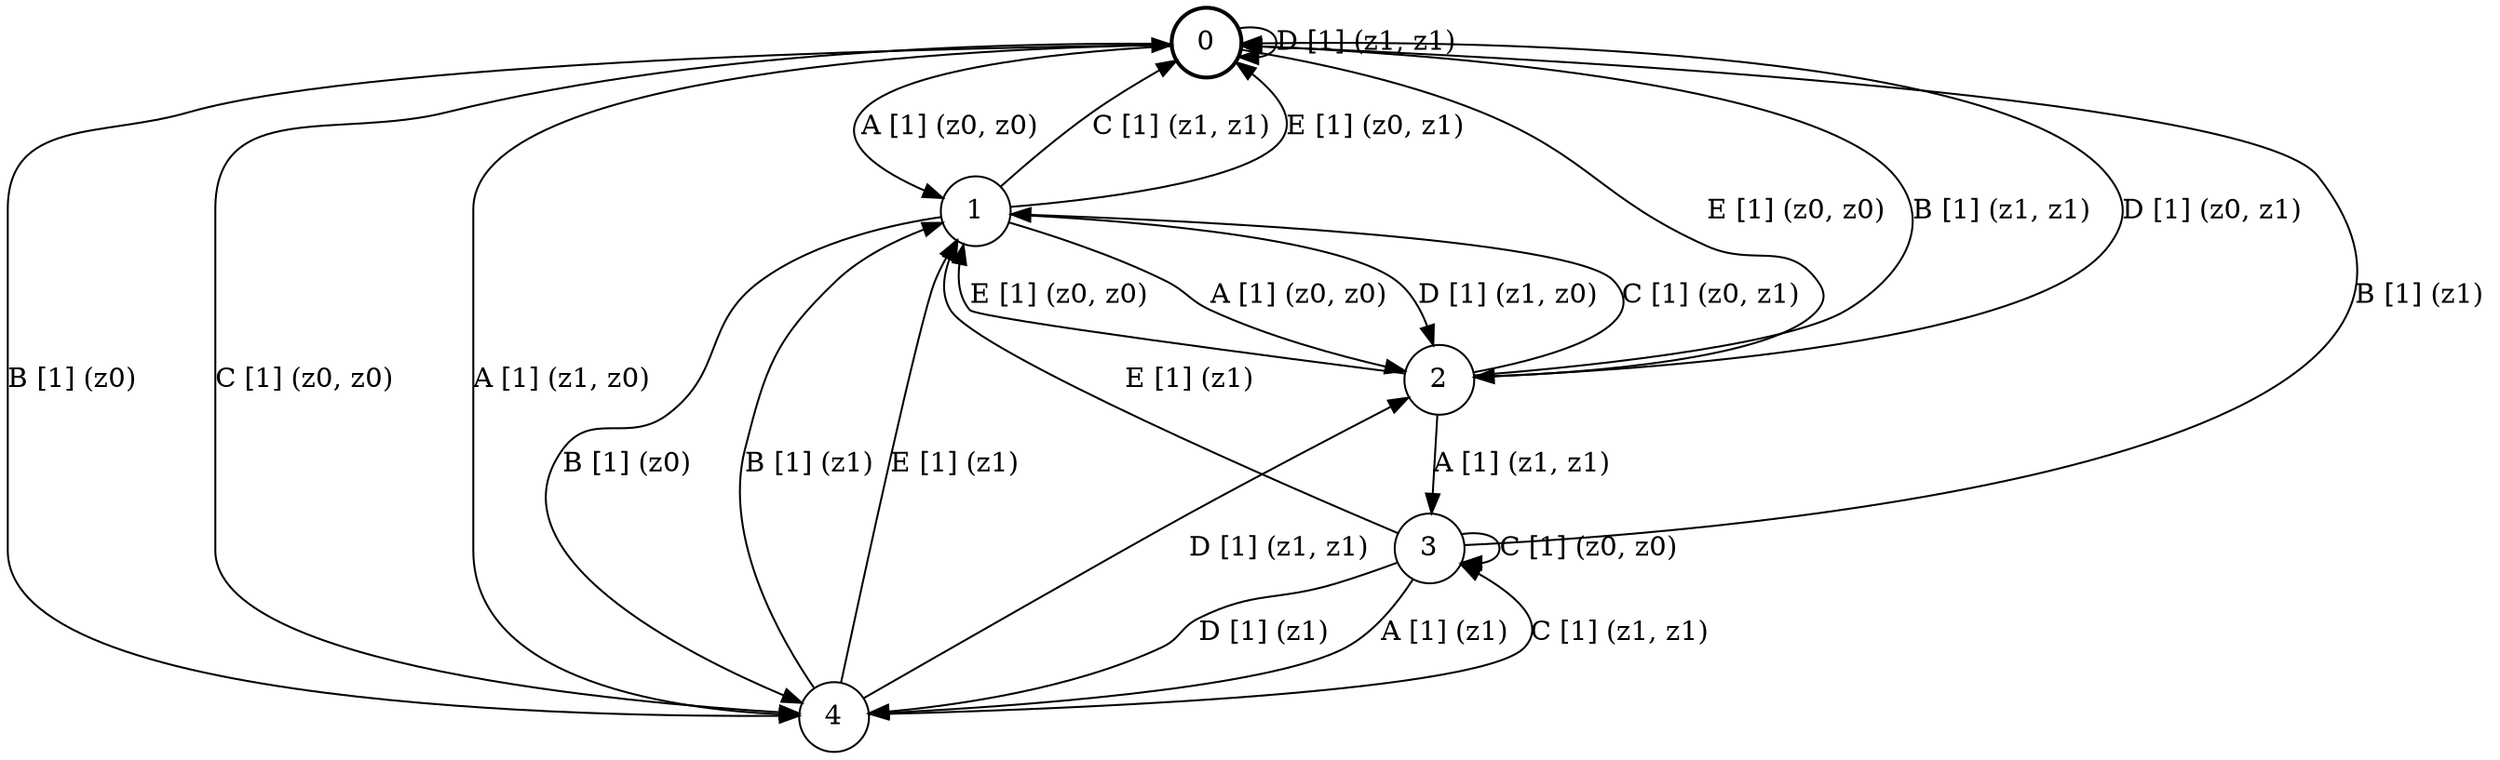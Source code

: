 # generated file, don't try to modify
# command: dot -Tpng <filename> > tree.png
digraph Automaton {
    node [shape = circle];
    0 [style = "bold"];
    0 -> 1 [label = "A [1] (z0, z0) "];
    0 -> 4 [label = "B [1] (z0) "];
    0 -> 4 [label = "C [1] (z0, z0) "];
    0 -> 0 [label = "D [1] (z1, z1) "];
    0 -> 2 [label = "E [1] (z0, z0) "];
    1 -> 2 [label = "A [1] (z0, z0) "];
    1 -> 4 [label = "B [1] (z0) "];
    1 -> 0 [label = "C [1] (z1, z1) "];
    1 -> 2 [label = "D [1] (z1, z0) "];
    1 -> 0 [label = "E [1] (z0, z1) "];
    2 -> 3 [label = "A [1] (z1, z1) "];
    2 -> 0 [label = "B [1] (z1, z1) "];
    2 -> 1 [label = "C [1] (z0, z1) "];
    2 -> 0 [label = "D [1] (z0, z1) "];
    2 -> 1 [label = "E [1] (z0, z0) "];
    3 -> 4 [label = "A [1] (z1) "];
    3 -> 0 [label = "B [1] (z1) "];
    3 -> 3 [label = "C [1] (z0, z0) "];
    3 -> 4 [label = "D [1] (z1) "];
    3 -> 1 [label = "E [1] (z1) "];
    4 -> 0 [label = "A [1] (z1, z0) "];
    4 -> 1 [label = "B [1] (z1) "];
    4 -> 3 [label = "C [1] (z1, z1) "];
    4 -> 2 [label = "D [1] (z1, z1) "];
    4 -> 1 [label = "E [1] (z1) "];
}
